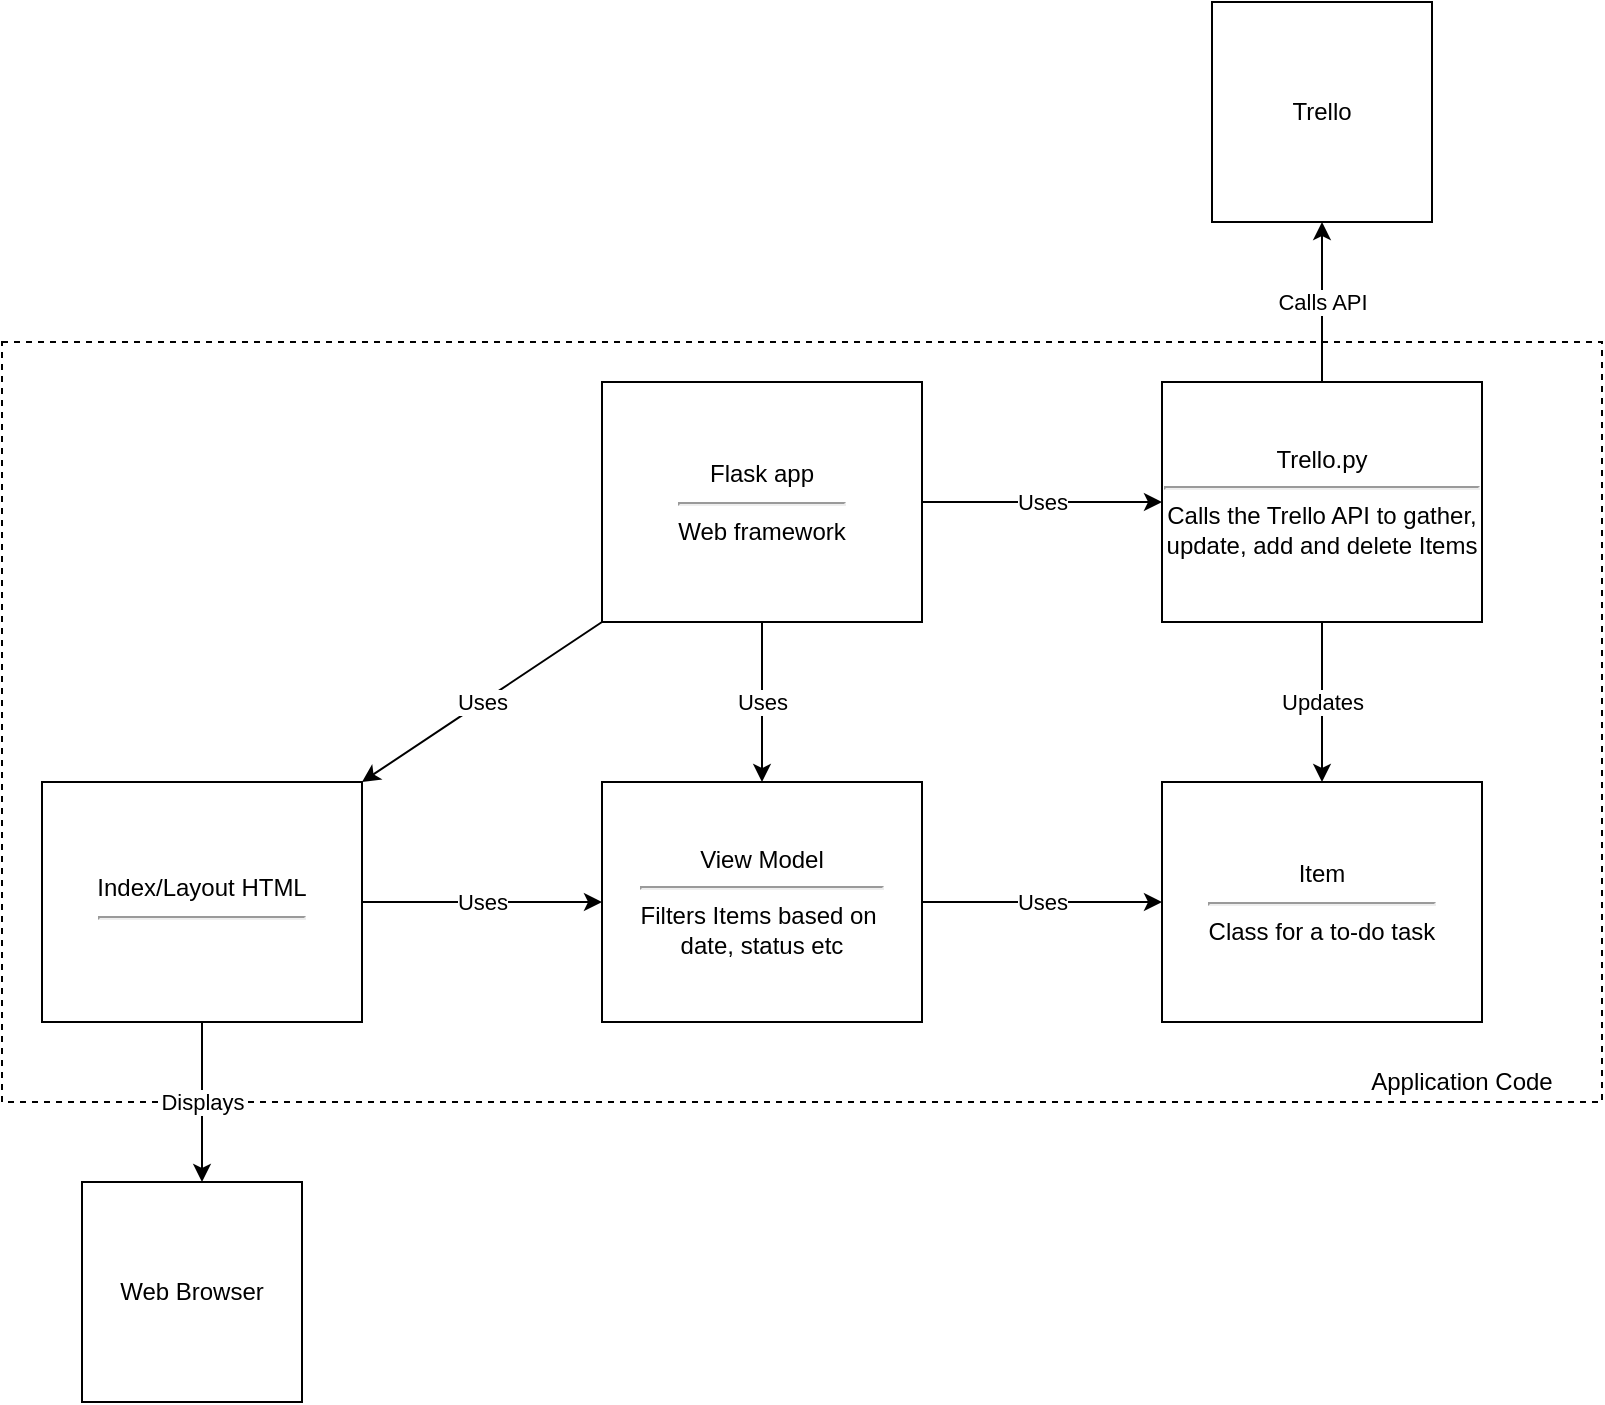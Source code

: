 <mxfile version="13.6.5">
    <diagram id="-3L61t2ZCX92JgCCJ39L" name="Page-1">
        <mxGraphModel dx="1762" dy="988" grid="1" gridSize="10" guides="1" tooltips="1" connect="1" arrows="1" fold="1" page="1" pageScale="1" pageWidth="850" pageHeight="1100" math="0" shadow="0">
            <root>
                <mxCell id="0"/>
                <mxCell id="1" parent="0"/>
                <mxCell id="8" value="" style="rounded=0;whiteSpace=wrap;html=1;dashed=1;fillColor=none;" vertex="1" parent="1">
                    <mxGeometry x="20" y="180" width="800" height="380" as="geometry"/>
                </mxCell>
                <mxCell id="2" value="Item&lt;br&gt;&lt;hr&gt;Class for a to-do task" style="rounded=0;whiteSpace=wrap;html=1;" vertex="1" parent="1">
                    <mxGeometry x="600" y="400" width="160" height="120" as="geometry"/>
                </mxCell>
                <mxCell id="3" value="Flask app&lt;br&gt;&lt;hr&gt;Web framework" style="rounded=0;whiteSpace=wrap;html=1;" vertex="1" parent="1">
                    <mxGeometry x="320" y="200" width="160" height="120" as="geometry"/>
                </mxCell>
                <mxCell id="4" value="Trello.py&lt;br&gt;&lt;hr&gt;Calls the Trello API to gather, update, add and delete Items" style="rounded=0;whiteSpace=wrap;html=1;" vertex="1" parent="1">
                    <mxGeometry x="600" y="200" width="160" height="120" as="geometry"/>
                </mxCell>
                <mxCell id="5" value="View Model&lt;br&gt;&lt;hr&gt;Filters Items based on&amp;nbsp;&lt;br&gt;date, status etc" style="rounded=0;whiteSpace=wrap;html=1;" vertex="1" parent="1">
                    <mxGeometry x="320" y="400" width="160" height="120" as="geometry"/>
                </mxCell>
                <mxCell id="6" value="Index/Layout HTML&lt;br&gt;&lt;hr&gt;" style="rounded=0;whiteSpace=wrap;html=1;" vertex="1" parent="1">
                    <mxGeometry x="40" y="400" width="160" height="120" as="geometry"/>
                </mxCell>
                <mxCell id="7" value="Uses" style="endArrow=classic;html=1;exitX=1;exitY=0.5;exitDx=0;exitDy=0;entryX=0;entryY=0.5;entryDx=0;entryDy=0;" edge="1" parent="1" source="3" target="4">
                    <mxGeometry width="50" height="50" relative="1" as="geometry">
                        <mxPoint x="400" y="530" as="sourcePoint"/>
                        <mxPoint x="450" y="480" as="targetPoint"/>
                    </mxGeometry>
                </mxCell>
                <mxCell id="9" value="Application Code" style="text;html=1;strokeColor=none;fillColor=none;align=center;verticalAlign=middle;whiteSpace=wrap;rounded=0;dashed=1;" vertex="1" parent="1">
                    <mxGeometry x="700" y="540" width="100" height="20" as="geometry"/>
                </mxCell>
                <mxCell id="10" value="Trello" style="whiteSpace=wrap;html=1;aspect=fixed;" vertex="1" parent="1">
                    <mxGeometry x="625" y="10" width="110" height="110" as="geometry"/>
                </mxCell>
                <mxCell id="11" value="Calls API" style="endArrow=classic;html=1;exitX=0.5;exitY=0;exitDx=0;exitDy=0;entryX=0.5;entryY=1;entryDx=0;entryDy=0;" edge="1" parent="1" source="4" target="10">
                    <mxGeometry width="50" height="50" relative="1" as="geometry">
                        <mxPoint x="450" y="420" as="sourcePoint"/>
                        <mxPoint x="500" y="370" as="targetPoint"/>
                    </mxGeometry>
                </mxCell>
                <mxCell id="13" value="Uses" style="endArrow=classic;html=1;entryX=0;entryY=0.5;entryDx=0;entryDy=0;exitX=1;exitY=0.5;exitDx=0;exitDy=0;" edge="1" parent="1" source="5" target="2">
                    <mxGeometry width="50" height="50" relative="1" as="geometry">
                        <mxPoint x="530" y="530" as="sourcePoint"/>
                        <mxPoint x="500" y="370" as="targetPoint"/>
                    </mxGeometry>
                </mxCell>
                <mxCell id="14" value="Updates" style="endArrow=classic;html=1;exitX=0.5;exitY=1;exitDx=0;exitDy=0;entryX=0.5;entryY=0;entryDx=0;entryDy=0;" edge="1" parent="1" source="4" target="2">
                    <mxGeometry width="50" height="50" relative="1" as="geometry">
                        <mxPoint x="450" y="420" as="sourcePoint"/>
                        <mxPoint x="500" y="370" as="targetPoint"/>
                    </mxGeometry>
                </mxCell>
                <mxCell id="16" value="Uses" style="endArrow=classic;html=1;exitX=1;exitY=0.5;exitDx=0;exitDy=0;entryX=0;entryY=0.5;entryDx=0;entryDy=0;" edge="1" parent="1" source="6" target="5">
                    <mxGeometry width="50" height="50" relative="1" as="geometry">
                        <mxPoint x="450" y="420" as="sourcePoint"/>
                        <mxPoint x="500" y="370" as="targetPoint"/>
                    </mxGeometry>
                </mxCell>
                <mxCell id="17" value="Uses" style="endArrow=classic;html=1;exitX=0;exitY=1;exitDx=0;exitDy=0;entryX=1;entryY=0;entryDx=0;entryDy=0;" edge="1" parent="1" source="3" target="6">
                    <mxGeometry width="50" height="50" relative="1" as="geometry">
                        <mxPoint x="450" y="420" as="sourcePoint"/>
                        <mxPoint x="500" y="370" as="targetPoint"/>
                        <Array as="points">
                            <mxPoint x="260" y="360"/>
                        </Array>
                    </mxGeometry>
                </mxCell>
                <mxCell id="18" value="Uses" style="endArrow=classic;html=1;exitX=0.5;exitY=1;exitDx=0;exitDy=0;entryX=0.5;entryY=0;entryDx=0;entryDy=0;" edge="1" parent="1" source="3" target="5">
                    <mxGeometry width="50" height="50" relative="1" as="geometry">
                        <mxPoint x="450" y="420" as="sourcePoint"/>
                        <mxPoint x="500" y="370" as="targetPoint"/>
                    </mxGeometry>
                </mxCell>
                <mxCell id="19" value="Web Browser" style="whiteSpace=wrap;html=1;aspect=fixed;" vertex="1" parent="1">
                    <mxGeometry x="60" y="600" width="110" height="110" as="geometry"/>
                </mxCell>
                <mxCell id="20" value="Displays" style="endArrow=classic;html=1;exitX=0.5;exitY=1;exitDx=0;exitDy=0;" edge="1" parent="1" source="6">
                    <mxGeometry width="50" height="50" relative="1" as="geometry">
                        <mxPoint x="450" y="420" as="sourcePoint"/>
                        <mxPoint x="120" y="600" as="targetPoint"/>
                    </mxGeometry>
                </mxCell>
            </root>
        </mxGraphModel>
    </diagram>
</mxfile>